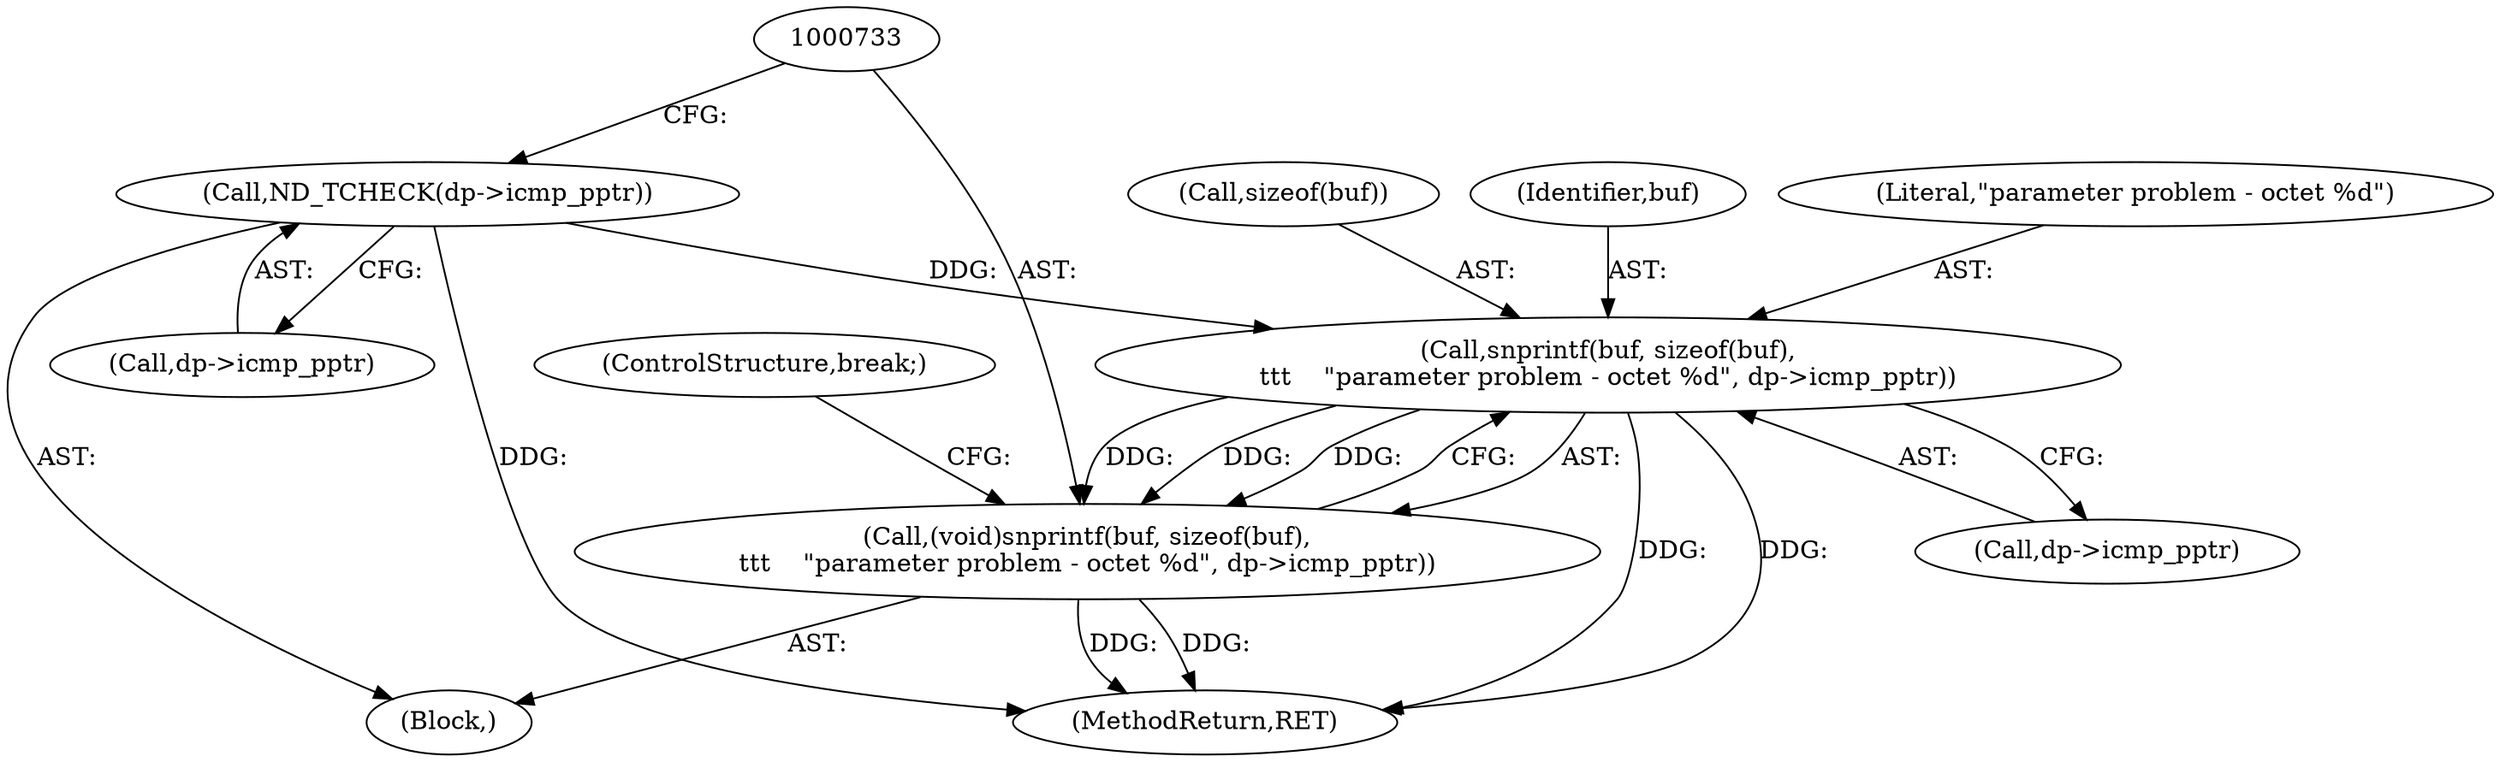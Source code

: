 digraph "0_tcpdump_8509ef02eceb2bbb479cea10fe4a7ec6395f1a8b@API" {
"1000734" [label="(Call,snprintf(buf, sizeof(buf),\n\t\t\t    \"parameter problem - octet %d\", dp->icmp_pptr))"];
"1000728" [label="(Call,ND_TCHECK(dp->icmp_pptr))"];
"1000732" [label="(Call,(void)snprintf(buf, sizeof(buf),\n\t\t\t    \"parameter problem - octet %d\", dp->icmp_pptr))"];
"1001265" [label="(MethodReturn,RET)"];
"1000728" [label="(Call,ND_TCHECK(dp->icmp_pptr))"];
"1000738" [label="(Literal,\"parameter problem - octet %d\")"];
"1000727" [label="(Block,)"];
"1000742" [label="(ControlStructure,break;)"];
"1000736" [label="(Call,sizeof(buf))"];
"1000739" [label="(Call,dp->icmp_pptr)"];
"1000735" [label="(Identifier,buf)"];
"1000729" [label="(Call,dp->icmp_pptr)"];
"1000732" [label="(Call,(void)snprintf(buf, sizeof(buf),\n\t\t\t    \"parameter problem - octet %d\", dp->icmp_pptr))"];
"1000734" [label="(Call,snprintf(buf, sizeof(buf),\n\t\t\t    \"parameter problem - octet %d\", dp->icmp_pptr))"];
"1000734" -> "1000732"  [label="AST: "];
"1000734" -> "1000739"  [label="CFG: "];
"1000735" -> "1000734"  [label="AST: "];
"1000736" -> "1000734"  [label="AST: "];
"1000738" -> "1000734"  [label="AST: "];
"1000739" -> "1000734"  [label="AST: "];
"1000732" -> "1000734"  [label="CFG: "];
"1000734" -> "1001265"  [label="DDG: "];
"1000734" -> "1001265"  [label="DDG: "];
"1000734" -> "1000732"  [label="DDG: "];
"1000734" -> "1000732"  [label="DDG: "];
"1000734" -> "1000732"  [label="DDG: "];
"1000728" -> "1000734"  [label="DDG: "];
"1000728" -> "1000727"  [label="AST: "];
"1000728" -> "1000729"  [label="CFG: "];
"1000729" -> "1000728"  [label="AST: "];
"1000733" -> "1000728"  [label="CFG: "];
"1000728" -> "1001265"  [label="DDG: "];
"1000732" -> "1000727"  [label="AST: "];
"1000733" -> "1000732"  [label="AST: "];
"1000742" -> "1000732"  [label="CFG: "];
"1000732" -> "1001265"  [label="DDG: "];
"1000732" -> "1001265"  [label="DDG: "];
}
